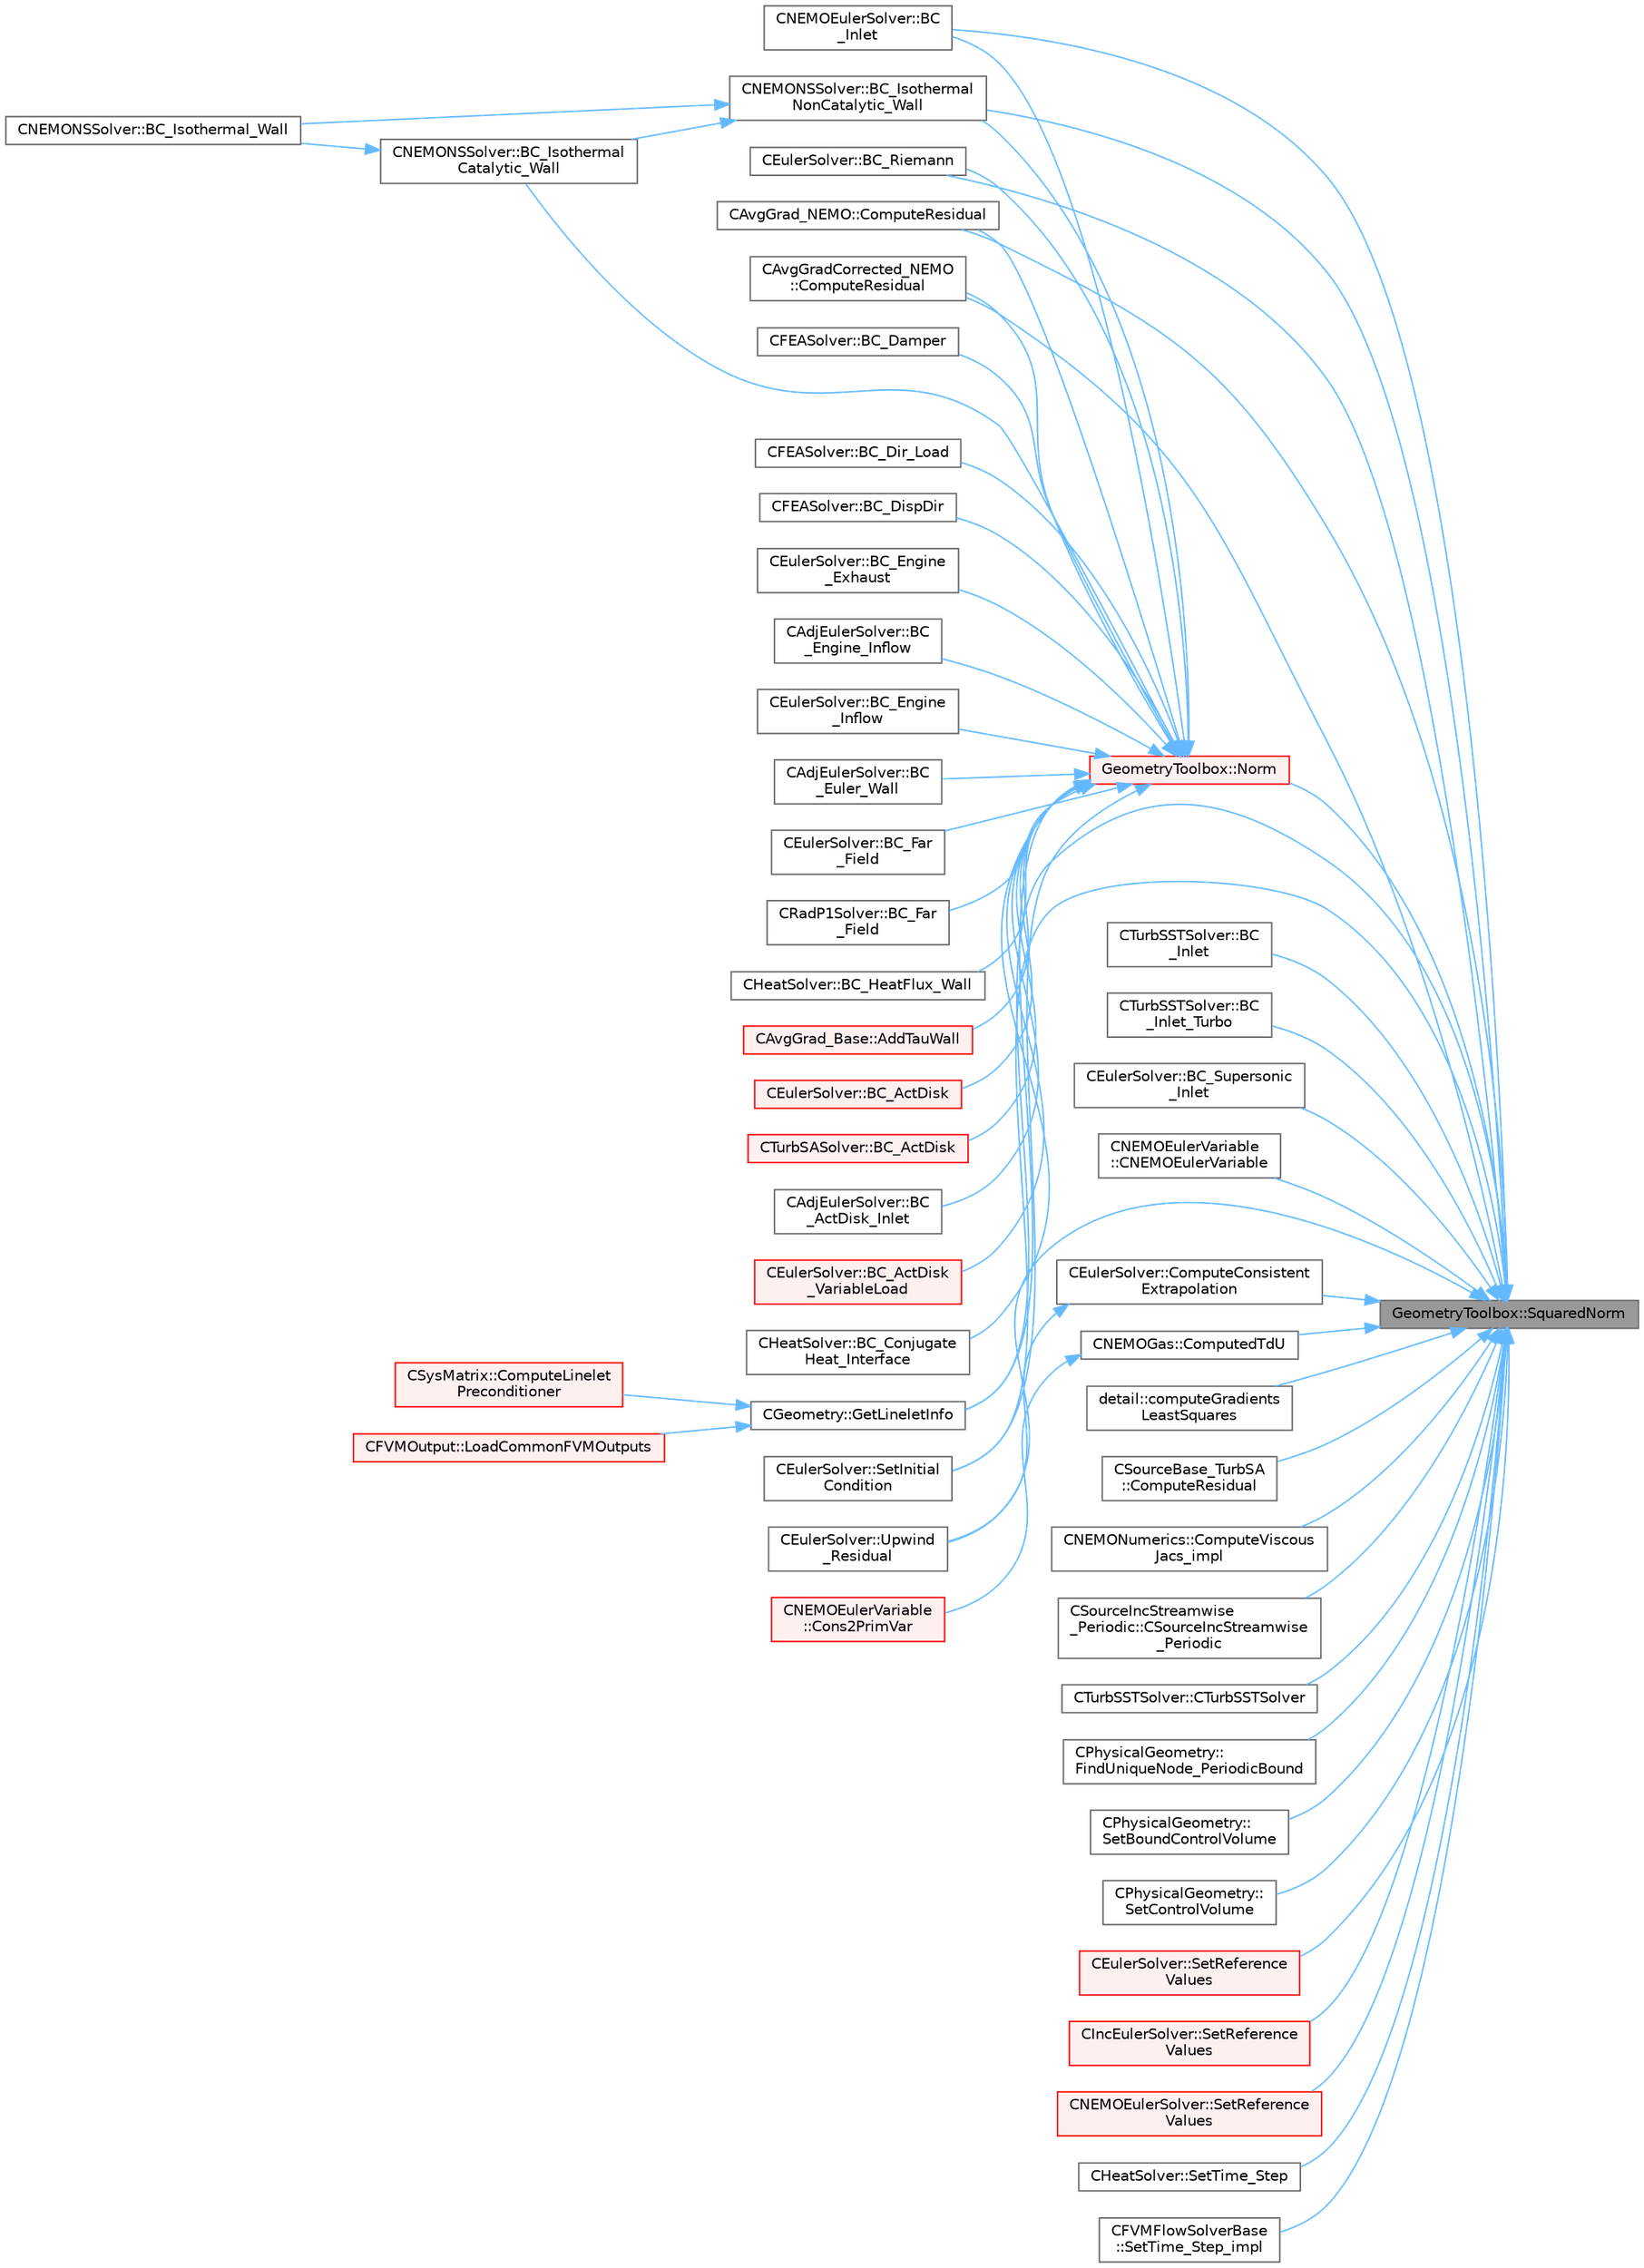 digraph "GeometryToolbox::SquaredNorm"
{
 // LATEX_PDF_SIZE
  bgcolor="transparent";
  edge [fontname=Helvetica,fontsize=10,labelfontname=Helvetica,labelfontsize=10];
  node [fontname=Helvetica,fontsize=10,shape=box,height=0.2,width=0.4];
  rankdir="RL";
  Node1 [id="Node000001",label="GeometryToolbox::SquaredNorm",height=0.2,width=0.4,color="gray40", fillcolor="grey60", style="filled", fontcolor="black",tooltip=" "];
  Node1 -> Node2 [id="edge1_Node000001_Node000002",dir="back",color="steelblue1",style="solid",tooltip=" "];
  Node2 [id="Node000002",label="CNEMOEulerSolver::BC\l_Inlet",height=0.2,width=0.4,color="grey40", fillcolor="white", style="filled",URL="$classCNEMOEulerSolver.html#a715d85f7c0791a1258fba5746257cba0",tooltip="Impose a subsonic inlet boundary condition."];
  Node1 -> Node3 [id="edge2_Node000001_Node000003",dir="back",color="steelblue1",style="solid",tooltip=" "];
  Node3 [id="Node000003",label="CTurbSSTSolver::BC\l_Inlet",height=0.2,width=0.4,color="grey40", fillcolor="white", style="filled",URL="$classCTurbSSTSolver.html#ad82e31e58c6d95db62377666c3554d3d",tooltip="Impose the inlet boundary condition."];
  Node1 -> Node4 [id="edge3_Node000001_Node000004",dir="back",color="steelblue1",style="solid",tooltip=" "];
  Node4 [id="Node000004",label="CTurbSSTSolver::BC\l_Inlet_Turbo",height=0.2,width=0.4,color="grey40", fillcolor="white", style="filled",URL="$classCTurbSSTSolver.html#a054ade13cc21d3d718c8fa2f2d514112",tooltip="Impose the inlet boundary condition."];
  Node1 -> Node5 [id="edge4_Node000001_Node000005",dir="back",color="steelblue1",style="solid",tooltip=" "];
  Node5 [id="Node000005",label="CNEMONSSolver::BC_Isothermal\lNonCatalytic_Wall",height=0.2,width=0.4,color="grey40", fillcolor="white", style="filled",URL="$classCNEMONSSolver.html#a1c4746b9e1e0c7232f1bd06535c22b14",tooltip="Impose the Navier-Stokes boundary condition (strong)."];
  Node5 -> Node6 [id="edge5_Node000005_Node000006",dir="back",color="steelblue1",style="solid",tooltip=" "];
  Node6 [id="Node000006",label="CNEMONSSolver::BC_Isothermal_Wall",height=0.2,width=0.4,color="grey40", fillcolor="white", style="filled",URL="$classCNEMONSSolver.html#a8c6c80e6e8f2aed2ff80c78a8e5aec9e",tooltip="Generic implementation of the isothermal wall."];
  Node5 -> Node7 [id="edge6_Node000005_Node000007",dir="back",color="steelblue1",style="solid",tooltip=" "];
  Node7 [id="Node000007",label="CNEMONSSolver::BC_Isothermal\lCatalytic_Wall",height=0.2,width=0.4,color="grey40", fillcolor="white", style="filled",URL="$classCNEMONSSolver.html#ae3d2c5f1c94cb3d01b7f351ce3105f31",tooltip="Impose the Navier-Stokes boundary condition (strong)."];
  Node7 -> Node6 [id="edge7_Node000007_Node000006",dir="back",color="steelblue1",style="solid",tooltip=" "];
  Node1 -> Node8 [id="edge8_Node000001_Node000008",dir="back",color="steelblue1",style="solid",tooltip=" "];
  Node8 [id="Node000008",label="CEulerSolver::BC_Riemann",height=0.2,width=0.4,color="grey40", fillcolor="white", style="filled",URL="$classCEulerSolver.html#a4ad4a65b3fc5a51b1561436736f7f7ca",tooltip="Impose the boundary condition using characteristic recostruction."];
  Node1 -> Node9 [id="edge9_Node000001_Node000009",dir="back",color="steelblue1",style="solid",tooltip=" "];
  Node9 [id="Node000009",label="CEulerSolver::BC_Supersonic\l_Inlet",height=0.2,width=0.4,color="grey40", fillcolor="white", style="filled",URL="$classCEulerSolver.html#a453f213de163fd34a89426ca05c59e33",tooltip="Impose a supersonic inlet boundary condition."];
  Node1 -> Node10 [id="edge10_Node000001_Node000010",dir="back",color="steelblue1",style="solid",tooltip=" "];
  Node10 [id="Node000010",label="CNEMOEulerVariable\l::CNEMOEulerVariable",height=0.2,width=0.4,color="grey40", fillcolor="white", style="filled",URL="$classCNEMOEulerVariable.html#a468c156010c928813b1a5dfa71c88938",tooltip="Constructor of the class."];
  Node1 -> Node11 [id="edge11_Node000001_Node000011",dir="back",color="steelblue1",style="solid",tooltip=" "];
  Node11 [id="Node000011",label="CEulerSolver::ComputeConsistent\lExtrapolation",height=0.2,width=0.4,color="grey40", fillcolor="white", style="filled",URL="$classCEulerSolver.html#a20c173e52b1401a8f2256d0298d82037",tooltip="Recompute the extrapolated quantities, after MUSCL reconstruction, in a more thermodynamically consis..."];
  Node11 -> Node12 [id="edge12_Node000011_Node000012",dir="back",color="steelblue1",style="solid",tooltip=" "];
  Node12 [id="Node000012",label="CEulerSolver::Upwind\l_Residual",height=0.2,width=0.4,color="grey40", fillcolor="white", style="filled",URL="$classCEulerSolver.html#aa9729921eed9546daca6ca891ad2a9bb",tooltip="Compute the spatial integration using a upwind scheme."];
  Node1 -> Node13 [id="edge13_Node000001_Node000013",dir="back",color="steelblue1",style="solid",tooltip=" "];
  Node13 [id="Node000013",label="CNEMOGas::ComputedTdU",height=0.2,width=0.4,color="grey40", fillcolor="white", style="filled",URL="$classCNEMOGas.html#a5c1412972751e64d697721e22025d7dc",tooltip="Compute derivative of temperature w.r.t. conservative variables."];
  Node13 -> Node14 [id="edge14_Node000013_Node000014",dir="back",color="steelblue1",style="solid",tooltip=" "];
  Node14 [id="Node000014",label="CNEMOEulerVariable\l::Cons2PrimVar",height=0.2,width=0.4,color="red", fillcolor="#FFF0F0", style="filled",URL="$classCNEMOEulerVariable.html#ad95dbeb3e9b5634fab7c6a768442c7b9",tooltip="Set all the primitive and secondary variables from the conserved vector."];
  Node1 -> Node23 [id="edge15_Node000001_Node000023",dir="back",color="steelblue1",style="solid",tooltip=" "];
  Node23 [id="Node000023",label="detail::computeGradients\lLeastSquares",height=0.2,width=0.4,color="grey40", fillcolor="white", style="filled",URL="$group__FvmAlgos.html#ga186a32bf8b211a50432fe55a6a608c21",tooltip="Compute the gradient of a field using inverse-distance-weighted or unweighted Least-Squares approxima..."];
  Node1 -> Node24 [id="edge16_Node000001_Node000024",dir="back",color="steelblue1",style="solid",tooltip=" "];
  Node24 [id="Node000024",label="CAvgGrad_NEMO::ComputeResidual",height=0.2,width=0.4,color="grey40", fillcolor="white", style="filled",URL="$classCAvgGrad__NEMO.html#a5095f559a521ac219d97b1d23ec79d71",tooltip="Compute the viscous flow residual using an average of gradients."];
  Node1 -> Node25 [id="edge17_Node000001_Node000025",dir="back",color="steelblue1",style="solid",tooltip=" "];
  Node25 [id="Node000025",label="CAvgGradCorrected_NEMO\l::ComputeResidual",height=0.2,width=0.4,color="grey40", fillcolor="white", style="filled",URL="$classCAvgGradCorrected__NEMO.html#a842de3caec637a1fde8ba4409c5e48dd",tooltip="Compute the viscous flow residual using an average of gradients."];
  Node1 -> Node26 [id="edge18_Node000001_Node000026",dir="back",color="steelblue1",style="solid",tooltip=" "];
  Node26 [id="Node000026",label="CSourceBase_TurbSA\l::ComputeResidual",height=0.2,width=0.4,color="grey40", fillcolor="white", style="filled",URL="$classCSourceBase__TurbSA.html#a98179f7fb85368f815c070b96774b6de",tooltip="Residual for source term integration."];
  Node1 -> Node27 [id="edge19_Node000001_Node000027",dir="back",color="steelblue1",style="solid",tooltip=" "];
  Node27 [id="Node000027",label="CNEMONumerics::ComputeViscous\lJacs_impl",height=0.2,width=0.4,color="grey40", fillcolor="white", style="filled",URL="$classCNEMONumerics.html#a6a91373e6cc521d5730ea901ee2f0864",tooltip="TSL-Approximation of Viscous NS Jacobians for arbitrary equations of state."];
  Node1 -> Node28 [id="edge20_Node000001_Node000028",dir="back",color="steelblue1",style="solid",tooltip=" "];
  Node28 [id="Node000028",label="CSourceIncStreamwise\l_Periodic::CSourceIncStreamwise\l_Periodic",height=0.2,width=0.4,color="grey40", fillcolor="white", style="filled",URL="$classCSourceIncStreamwise__Periodic.html#a46d37edfeb8bbd9e1de96f2c81740ca3",tooltip="Constructor of the class."];
  Node1 -> Node29 [id="edge21_Node000001_Node000029",dir="back",color="steelblue1",style="solid",tooltip=" "];
  Node29 [id="Node000029",label="CTurbSSTSolver::CTurbSSTSolver",height=0.2,width=0.4,color="grey40", fillcolor="white", style="filled",URL="$classCTurbSSTSolver.html#a84beba65418c7c2ca4f4843b989b360a",tooltip="Constructor."];
  Node1 -> Node30 [id="edge22_Node000001_Node000030",dir="back",color="steelblue1",style="solid",tooltip=" "];
  Node30 [id="Node000030",label="CPhysicalGeometry::\lFindUniqueNode_PeriodicBound",height=0.2,width=0.4,color="grey40", fillcolor="white", style="filled",URL="$classCPhysicalGeometry.html#a8ac15a23d14c919320fbbbf6ac45cbd0",tooltip="For streamwise periodicity, find & store a unique reference node on the designated periodic inlet."];
  Node1 -> Node31 [id="edge23_Node000001_Node000031",dir="back",color="steelblue1",style="solid",tooltip=" "];
  Node31 [id="Node000031",label="CGeometry::GetLineletInfo",height=0.2,width=0.4,color="grey40", fillcolor="white", style="filled",URL="$classCGeometry.html#ae1e8531f66b9d9fa0d87eae099130df3",tooltip="Get the linelet definition, this function computes the linelets if that has not been done yet."];
  Node31 -> Node32 [id="edge24_Node000031_Node000032",dir="back",color="steelblue1",style="solid",tooltip=" "];
  Node32 [id="Node000032",label="CSysMatrix::ComputeLinelet\lPreconditioner",height=0.2,width=0.4,color="red", fillcolor="#FFF0F0", style="filled",URL="$classCSysMatrix.html#a0b1aca3806964da984c4fefe61cf2c64",tooltip="Multiply CSysVector by the preconditioner."];
  Node31 -> Node34 [id="edge25_Node000031_Node000034",dir="back",color="steelblue1",style="solid",tooltip=" "];
  Node34 [id="Node000034",label="CFVMOutput::LoadCommonFVMOutputs",height=0.2,width=0.4,color="red", fillcolor="#FFF0F0", style="filled",URL="$classCFVMOutput.html#a5375edccdb847e5e4b03dc742c9c4d9e",tooltip="Load common FVM outputs."];
  Node1 -> Node39 [id="edge26_Node000001_Node000039",dir="back",color="steelblue1",style="solid",tooltip=" "];
  Node39 [id="Node000039",label="GeometryToolbox::Norm",height=0.2,width=0.4,color="red", fillcolor="#FFF0F0", style="filled",URL="$group__GeometryToolbox.html#gad8b24e50333c9a8378f7abf18222f36a",tooltip=" "];
  Node39 -> Node40 [id="edge27_Node000039_Node000040",dir="back",color="steelblue1",style="solid",tooltip=" "];
  Node40 [id="Node000040",label="CAvgGrad_Base::AddTauWall",height=0.2,width=0.4,color="red", fillcolor="#FFF0F0", style="filled",URL="$classCAvgGrad__Base.html#aeabe16549d86ccfb5ff74b41671af745",tooltip="Scale the stress tensor using a predefined wall stress."];
  Node39 -> Node44 [id="edge28_Node000039_Node000044",dir="back",color="steelblue1",style="solid",tooltip=" "];
  Node44 [id="Node000044",label="CEulerSolver::BC_ActDisk",height=0.2,width=0.4,color="red", fillcolor="#FFF0F0", style="filled",URL="$classCEulerSolver.html#a9315eac22cbd58c5bb4a3e4282484a92",tooltip="Impose an actuator disk inlet boundary condition."];
  Node39 -> Node47 [id="edge29_Node000039_Node000047",dir="back",color="steelblue1",style="solid",tooltip=" "];
  Node47 [id="Node000047",label="CTurbSASolver::BC_ActDisk",height=0.2,width=0.4,color="red", fillcolor="#FFF0F0", style="filled",URL="$classCTurbSASolver.html#a66e84b3d8a0891d1222b6f1ed870733f",tooltip="Impose an actuator disk inlet boundary condition."];
  Node39 -> Node50 [id="edge30_Node000039_Node000050",dir="back",color="steelblue1",style="solid",tooltip=" "];
  Node50 [id="Node000050",label="CAdjEulerSolver::BC\l_ActDisk_Inlet",height=0.2,width=0.4,color="grey40", fillcolor="white", style="filled",URL="$classCAdjEulerSolver.html#a67518d5cacd92978c0abacd480143b90",tooltip="Impose an actuator disk inlet boundary condition."];
  Node39 -> Node51 [id="edge31_Node000039_Node000051",dir="back",color="steelblue1",style="solid",tooltip=" "];
  Node51 [id="Node000051",label="CEulerSolver::BC_ActDisk\l_VariableLoad",height=0.2,width=0.4,color="red", fillcolor="#FFF0F0", style="filled",URL="$classCEulerSolver.html#aaae0b7d9c77ccc0812a5011436680d91",tooltip="Impose an actuator disk with variable load boundary condition."];
  Node39 -> Node52 [id="edge32_Node000039_Node000052",dir="back",color="steelblue1",style="solid",tooltip=" "];
  Node52 [id="Node000052",label="CHeatSolver::BC_Conjugate\lHeat_Interface",height=0.2,width=0.4,color="grey40", fillcolor="white", style="filled",URL="$classCHeatSolver.html#a557bceb05d8bf8cb7ea1fb03d4690e06",tooltip="Impose the (received) conjugate heat variables."];
  Node39 -> Node53 [id="edge33_Node000039_Node000053",dir="back",color="steelblue1",style="solid",tooltip=" "];
  Node53 [id="Node000053",label="CFEASolver::BC_Damper",height=0.2,width=0.4,color="grey40", fillcolor="white", style="filled",URL="$classCFEASolver.html#a2408c14aaa19a50a8bfaa85668ddf1c8",tooltip="Impose a damping load."];
  Node39 -> Node54 [id="edge34_Node000039_Node000054",dir="back",color="steelblue1",style="solid",tooltip=" "];
  Node54 [id="Node000054",label="CFEASolver::BC_Dir_Load",height=0.2,width=0.4,color="grey40", fillcolor="white", style="filled",URL="$classCFEASolver.html#a4a259f59bd8bfc5888a59e4505447134",tooltip="Impose a load boundary condition in cartesian coordinates."];
  Node39 -> Node55 [id="edge35_Node000039_Node000055",dir="back",color="steelblue1",style="solid",tooltip=" "];
  Node55 [id="Node000055",label="CFEASolver::BC_DispDir",height=0.2,width=0.4,color="grey40", fillcolor="white", style="filled",URL="$classCFEASolver.html#adcca156fc415758458f4dd0e40ad0b7f",tooltip="A virtual member."];
  Node39 -> Node56 [id="edge36_Node000039_Node000056",dir="back",color="steelblue1",style="solid",tooltip=" "];
  Node56 [id="Node000056",label="CEulerSolver::BC_Engine\l_Exhaust",height=0.2,width=0.4,color="grey40", fillcolor="white", style="filled",URL="$classCEulerSolver.html#aaed2805cd896b61dd4a3898eb7db96f6",tooltip="Impose the ancelle exhaust boundary condition."];
  Node39 -> Node57 [id="edge37_Node000039_Node000057",dir="back",color="steelblue1",style="solid",tooltip=" "];
  Node57 [id="Node000057",label="CAdjEulerSolver::BC\l_Engine_Inflow",height=0.2,width=0.4,color="grey40", fillcolor="white", style="filled",URL="$classCAdjEulerSolver.html#a0fdcf2e46487f71abadd4da1eaf80353",tooltip="Impose the engine inflow adjoint boundary condition."];
  Node39 -> Node58 [id="edge38_Node000039_Node000058",dir="back",color="steelblue1",style="solid",tooltip=" "];
  Node58 [id="Node000058",label="CEulerSolver::BC_Engine\l_Inflow",height=0.2,width=0.4,color="grey40", fillcolor="white", style="filled",URL="$classCEulerSolver.html#a216b1002e7b947286502596c7a168a74",tooltip="Impose the nacelle inflow boundary condition."];
  Node39 -> Node59 [id="edge39_Node000039_Node000059",dir="back",color="steelblue1",style="solid",tooltip=" "];
  Node59 [id="Node000059",label="CAdjEulerSolver::BC\l_Euler_Wall",height=0.2,width=0.4,color="grey40", fillcolor="white", style="filled",URL="$classCAdjEulerSolver.html#aa58f0e46e0a15e9d5f0639f884b2ebfd",tooltip="Impose via the residual the adjoint Euler wall boundary condition."];
  Node39 -> Node60 [id="edge40_Node000039_Node000060",dir="back",color="steelblue1",style="solid",tooltip=" "];
  Node60 [id="Node000060",label="CEulerSolver::BC_Far\l_Field",height=0.2,width=0.4,color="grey40", fillcolor="white", style="filled",URL="$classCEulerSolver.html#a11facef76cf89c53ed82c54895c057a9",tooltip="Impose the far-field boundary condition using characteristics."];
  Node39 -> Node61 [id="edge41_Node000039_Node000061",dir="back",color="steelblue1",style="solid",tooltip=" "];
  Node61 [id="Node000061",label="CRadP1Solver::BC_Far\l_Field",height=0.2,width=0.4,color="grey40", fillcolor="white", style="filled",URL="$classCRadP1Solver.html#a6332065a9ab1be8d9a63d00570bbaf12",tooltip="Impose the Far Field boundary condition."];
  Node39 -> Node62 [id="edge42_Node000039_Node000062",dir="back",color="steelblue1",style="solid",tooltip=" "];
  Node62 [id="Node000062",label="CHeatSolver::BC_HeatFlux_Wall",height=0.2,width=0.4,color="grey40", fillcolor="white", style="filled",URL="$classCHeatSolver.html#ac8bd9350053fa2937ba6a4262f46fa2a",tooltip="Impose a constant heat-flux condition at the wall."];
  Node39 -> Node2 [id="edge43_Node000039_Node000002",dir="back",color="steelblue1",style="solid",tooltip=" "];
  Node39 -> Node7 [id="edge44_Node000039_Node000007",dir="back",color="steelblue1",style="solid",tooltip=" "];
  Node39 -> Node5 [id="edge45_Node000039_Node000005",dir="back",color="steelblue1",style="solid",tooltip=" "];
  Node39 -> Node8 [id="edge46_Node000039_Node000008",dir="back",color="steelblue1",style="solid",tooltip=" "];
  Node39 -> Node24 [id="edge47_Node000039_Node000024",dir="back",color="steelblue1",style="solid",tooltip=" "];
  Node39 -> Node25 [id="edge48_Node000039_Node000025",dir="back",color="steelblue1",style="solid",tooltip=" "];
  Node39 -> Node31 [id="edge49_Node000039_Node000031",dir="back",color="steelblue1",style="solid",tooltip=" "];
  Node39 -> Node177 [id="edge50_Node000039_Node000177",dir="back",color="steelblue1",style="solid",tooltip=" "];
  Node177 [id="Node000177",label="CEulerSolver::SetInitial\lCondition",height=0.2,width=0.4,color="grey40", fillcolor="white", style="filled",URL="$classCEulerSolver.html#ad2e701dc22e44bd36cf64102ab1b335f",tooltip="Set the initial condition for the Euler Equations."];
  Node1 -> Node189 [id="edge51_Node000001_Node000189",dir="back",color="steelblue1",style="solid",tooltip=" "];
  Node189 [id="Node000189",label="CPhysicalGeometry::\lSetBoundControlVolume",height=0.2,width=0.4,color="grey40", fillcolor="white", style="filled",URL="$classCPhysicalGeometry.html#a6767e6f3fec7bdb037a3add63e93395d",tooltip="Set boundary vertex structure of the control volume."];
  Node1 -> Node190 [id="edge52_Node000001_Node000190",dir="back",color="steelblue1",style="solid",tooltip=" "];
  Node190 [id="Node000190",label="CPhysicalGeometry::\lSetControlVolume",height=0.2,width=0.4,color="grey40", fillcolor="white", style="filled",URL="$classCPhysicalGeometry.html#a0111aae7c2041c5c58b183bd337cdee6",tooltip="Set the edge structure of the control volume."];
  Node1 -> Node177 [id="edge53_Node000001_Node000177",dir="back",color="steelblue1",style="solid",tooltip=" "];
  Node1 -> Node191 [id="edge54_Node000001_Node000191",dir="back",color="steelblue1",style="solid",tooltip=" "];
  Node191 [id="Node000191",label="CEulerSolver::SetReference\lValues",height=0.2,width=0.4,color="red", fillcolor="#FFF0F0", style="filled",URL="$classCEulerSolver.html#a591d93dc7b2522e2fd297bf0c3350bb2",tooltip="Set reference values for pressure, forces, etc."];
  Node1 -> Node193 [id="edge55_Node000001_Node000193",dir="back",color="steelblue1",style="solid",tooltip=" "];
  Node193 [id="Node000193",label="CIncEulerSolver::SetReference\lValues",height=0.2,width=0.4,color="red", fillcolor="#FFF0F0", style="filled",URL="$classCIncEulerSolver.html#a12ba512427642792c1000af319061724",tooltip="Set reference values for pressure, forces, etc."];
  Node1 -> Node195 [id="edge56_Node000001_Node000195",dir="back",color="steelblue1",style="solid",tooltip=" "];
  Node195 [id="Node000195",label="CNEMOEulerSolver::SetReference\lValues",height=0.2,width=0.4,color="red", fillcolor="#FFF0F0", style="filled",URL="$classCNEMOEulerSolver.html#a1b6a2fff685b4bf521c51c847cd0bc08",tooltip="Set reference values for pressure, forces, etc."];
  Node1 -> Node196 [id="edge57_Node000001_Node000196",dir="back",color="steelblue1",style="solid",tooltip=" "];
  Node196 [id="Node000196",label="CHeatSolver::SetTime_Step",height=0.2,width=0.4,color="grey40", fillcolor="white", style="filled",URL="$classCHeatSolver.html#a46a94222146629b60daac7226d0099c0",tooltip="A virtual member."];
  Node1 -> Node197 [id="edge58_Node000001_Node000197",dir="back",color="steelblue1",style="solid",tooltip=" "];
  Node197 [id="Node000197",label="CFVMFlowSolverBase\l::SetTime_Step_impl",height=0.2,width=0.4,color="grey40", fillcolor="white", style="filled",URL="$classCFVMFlowSolverBase.html#aceafd6d8a3ef6e189711df90c7dbe38e",tooltip="Generic implementation to compute the time step based on CFL and conv/visc eigenvalues."];
  Node1 -> Node12 [id="edge59_Node000001_Node000012",dir="back",color="steelblue1",style="solid",tooltip=" "];
}
